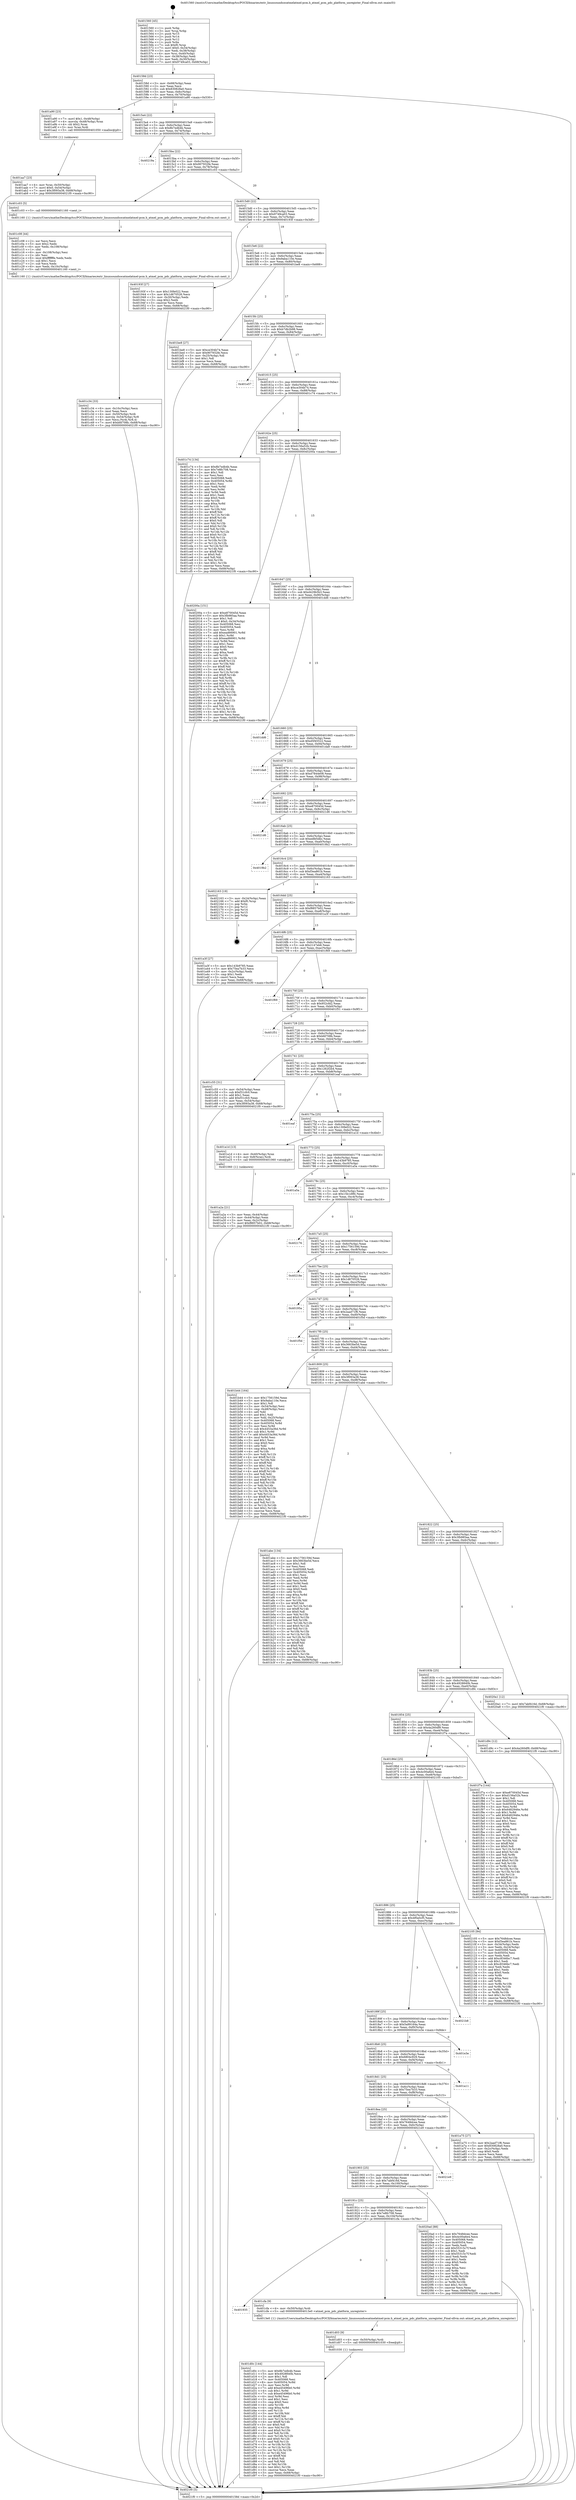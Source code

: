 digraph "0x401560" {
  label = "0x401560 (/mnt/c/Users/mathe/Desktop/tcc/POCII/binaries/extr_linuxsoundsocatmelatmel-pcm.h_atmel_pcm_pdc_platform_unregister_Final-ollvm.out::main(0))"
  labelloc = "t"
  node[shape=record]

  Entry [label="",width=0.3,height=0.3,shape=circle,fillcolor=black,style=filled]
  "0x40158d" [label="{
     0x40158d [23]\l
     | [instrs]\l
     &nbsp;&nbsp;0x40158d \<+3\>: mov -0x68(%rbp),%eax\l
     &nbsp;&nbsp;0x401590 \<+2\>: mov %eax,%ecx\l
     &nbsp;&nbsp;0x401592 \<+6\>: sub $0x830828a0,%ecx\l
     &nbsp;&nbsp;0x401598 \<+3\>: mov %eax,-0x6c(%rbp)\l
     &nbsp;&nbsp;0x40159b \<+3\>: mov %ecx,-0x70(%rbp)\l
     &nbsp;&nbsp;0x40159e \<+6\>: je 0000000000401a90 \<main+0x530\>\l
  }"]
  "0x401a90" [label="{
     0x401a90 [23]\l
     | [instrs]\l
     &nbsp;&nbsp;0x401a90 \<+7\>: movl $0x1,-0x48(%rbp)\l
     &nbsp;&nbsp;0x401a97 \<+4\>: movslq -0x48(%rbp),%rax\l
     &nbsp;&nbsp;0x401a9b \<+4\>: shl $0x2,%rax\l
     &nbsp;&nbsp;0x401a9f \<+3\>: mov %rax,%rdi\l
     &nbsp;&nbsp;0x401aa2 \<+5\>: call 0000000000401050 \<malloc@plt\>\l
     | [calls]\l
     &nbsp;&nbsp;0x401050 \{1\} (unknown)\l
  }"]
  "0x4015a4" [label="{
     0x4015a4 [22]\l
     | [instrs]\l
     &nbsp;&nbsp;0x4015a4 \<+5\>: jmp 00000000004015a9 \<main+0x49\>\l
     &nbsp;&nbsp;0x4015a9 \<+3\>: mov -0x6c(%rbp),%eax\l
     &nbsp;&nbsp;0x4015ac \<+5\>: sub $0x8b7edb4b,%eax\l
     &nbsp;&nbsp;0x4015b1 \<+3\>: mov %eax,-0x74(%rbp)\l
     &nbsp;&nbsp;0x4015b4 \<+6\>: je 000000000040219a \<main+0xc3a\>\l
  }"]
  Exit [label="",width=0.3,height=0.3,shape=circle,fillcolor=black,style=filled,peripheries=2]
  "0x40219a" [label="{
     0x40219a\l
  }", style=dashed]
  "0x4015ba" [label="{
     0x4015ba [22]\l
     | [instrs]\l
     &nbsp;&nbsp;0x4015ba \<+5\>: jmp 00000000004015bf \<main+0x5f\>\l
     &nbsp;&nbsp;0x4015bf \<+3\>: mov -0x6c(%rbp),%eax\l
     &nbsp;&nbsp;0x4015c2 \<+5\>: sub $0x907932fe,%eax\l
     &nbsp;&nbsp;0x4015c7 \<+3\>: mov %eax,-0x78(%rbp)\l
     &nbsp;&nbsp;0x4015ca \<+6\>: je 0000000000401c03 \<main+0x6a3\>\l
  }"]
  "0x401d0c" [label="{
     0x401d0c [144]\l
     | [instrs]\l
     &nbsp;&nbsp;0x401d0c \<+5\>: mov $0x8b7edb4b,%eax\l
     &nbsp;&nbsp;0x401d11 \<+5\>: mov $0x4928840b,%ecx\l
     &nbsp;&nbsp;0x401d16 \<+2\>: mov $0x1,%dl\l
     &nbsp;&nbsp;0x401d18 \<+7\>: mov 0x405068,%esi\l
     &nbsp;&nbsp;0x401d1f \<+8\>: mov 0x405054,%r8d\l
     &nbsp;&nbsp;0x401d27 \<+3\>: mov %esi,%r9d\l
     &nbsp;&nbsp;0x401d2a \<+7\>: add $0xe45496b0,%r9d\l
     &nbsp;&nbsp;0x401d31 \<+4\>: sub $0x1,%r9d\l
     &nbsp;&nbsp;0x401d35 \<+7\>: sub $0xe45496b0,%r9d\l
     &nbsp;&nbsp;0x401d3c \<+4\>: imul %r9d,%esi\l
     &nbsp;&nbsp;0x401d40 \<+3\>: and $0x1,%esi\l
     &nbsp;&nbsp;0x401d43 \<+3\>: cmp $0x0,%esi\l
     &nbsp;&nbsp;0x401d46 \<+4\>: sete %r10b\l
     &nbsp;&nbsp;0x401d4a \<+4\>: cmp $0xa,%r8d\l
     &nbsp;&nbsp;0x401d4e \<+4\>: setl %r11b\l
     &nbsp;&nbsp;0x401d52 \<+3\>: mov %r10b,%bl\l
     &nbsp;&nbsp;0x401d55 \<+3\>: xor $0xff,%bl\l
     &nbsp;&nbsp;0x401d58 \<+3\>: mov %r11b,%r14b\l
     &nbsp;&nbsp;0x401d5b \<+4\>: xor $0xff,%r14b\l
     &nbsp;&nbsp;0x401d5f \<+3\>: xor $0x0,%dl\l
     &nbsp;&nbsp;0x401d62 \<+3\>: mov %bl,%r15b\l
     &nbsp;&nbsp;0x401d65 \<+4\>: and $0x0,%r15b\l
     &nbsp;&nbsp;0x401d69 \<+3\>: and %dl,%r10b\l
     &nbsp;&nbsp;0x401d6c \<+3\>: mov %r14b,%r12b\l
     &nbsp;&nbsp;0x401d6f \<+4\>: and $0x0,%r12b\l
     &nbsp;&nbsp;0x401d73 \<+3\>: and %dl,%r11b\l
     &nbsp;&nbsp;0x401d76 \<+3\>: or %r10b,%r15b\l
     &nbsp;&nbsp;0x401d79 \<+3\>: or %r11b,%r12b\l
     &nbsp;&nbsp;0x401d7c \<+3\>: xor %r12b,%r15b\l
     &nbsp;&nbsp;0x401d7f \<+3\>: or %r14b,%bl\l
     &nbsp;&nbsp;0x401d82 \<+3\>: xor $0xff,%bl\l
     &nbsp;&nbsp;0x401d85 \<+3\>: or $0x0,%dl\l
     &nbsp;&nbsp;0x401d88 \<+2\>: and %dl,%bl\l
     &nbsp;&nbsp;0x401d8a \<+3\>: or %bl,%r15b\l
     &nbsp;&nbsp;0x401d8d \<+4\>: test $0x1,%r15b\l
     &nbsp;&nbsp;0x401d91 \<+3\>: cmovne %ecx,%eax\l
     &nbsp;&nbsp;0x401d94 \<+3\>: mov %eax,-0x68(%rbp)\l
     &nbsp;&nbsp;0x401d97 \<+5\>: jmp 00000000004021f0 \<main+0xc90\>\l
  }"]
  "0x401c03" [label="{
     0x401c03 [5]\l
     | [instrs]\l
     &nbsp;&nbsp;0x401c03 \<+5\>: call 0000000000401160 \<next_i\>\l
     | [calls]\l
     &nbsp;&nbsp;0x401160 \{1\} (/mnt/c/Users/mathe/Desktop/tcc/POCII/binaries/extr_linuxsoundsocatmelatmel-pcm.h_atmel_pcm_pdc_platform_unregister_Final-ollvm.out::next_i)\l
  }"]
  "0x4015d0" [label="{
     0x4015d0 [22]\l
     | [instrs]\l
     &nbsp;&nbsp;0x4015d0 \<+5\>: jmp 00000000004015d5 \<main+0x75\>\l
     &nbsp;&nbsp;0x4015d5 \<+3\>: mov -0x6c(%rbp),%eax\l
     &nbsp;&nbsp;0x4015d8 \<+5\>: sub $0x9749ca03,%eax\l
     &nbsp;&nbsp;0x4015dd \<+3\>: mov %eax,-0x7c(%rbp)\l
     &nbsp;&nbsp;0x4015e0 \<+6\>: je 000000000040193f \<main+0x3df\>\l
  }"]
  "0x401d03" [label="{
     0x401d03 [9]\l
     | [instrs]\l
     &nbsp;&nbsp;0x401d03 \<+4\>: mov -0x50(%rbp),%rdi\l
     &nbsp;&nbsp;0x401d07 \<+5\>: call 0000000000401030 \<free@plt\>\l
     | [calls]\l
     &nbsp;&nbsp;0x401030 \{1\} (unknown)\l
  }"]
  "0x40193f" [label="{
     0x40193f [27]\l
     | [instrs]\l
     &nbsp;&nbsp;0x40193f \<+5\>: mov $0x130fe022,%eax\l
     &nbsp;&nbsp;0x401944 \<+5\>: mov $0x1d670526,%ecx\l
     &nbsp;&nbsp;0x401949 \<+3\>: mov -0x30(%rbp),%edx\l
     &nbsp;&nbsp;0x40194c \<+3\>: cmp $0x2,%edx\l
     &nbsp;&nbsp;0x40194f \<+3\>: cmovne %ecx,%eax\l
     &nbsp;&nbsp;0x401952 \<+3\>: mov %eax,-0x68(%rbp)\l
     &nbsp;&nbsp;0x401955 \<+5\>: jmp 00000000004021f0 \<main+0xc90\>\l
  }"]
  "0x4015e6" [label="{
     0x4015e6 [22]\l
     | [instrs]\l
     &nbsp;&nbsp;0x4015e6 \<+5\>: jmp 00000000004015eb \<main+0x8b\>\l
     &nbsp;&nbsp;0x4015eb \<+3\>: mov -0x6c(%rbp),%eax\l
     &nbsp;&nbsp;0x4015ee \<+5\>: sub $0x9aba110e,%eax\l
     &nbsp;&nbsp;0x4015f3 \<+3\>: mov %eax,-0x80(%rbp)\l
     &nbsp;&nbsp;0x4015f6 \<+6\>: je 0000000000401be8 \<main+0x688\>\l
  }"]
  "0x4021f0" [label="{
     0x4021f0 [5]\l
     | [instrs]\l
     &nbsp;&nbsp;0x4021f0 \<+5\>: jmp 000000000040158d \<main+0x2d\>\l
  }"]
  "0x401560" [label="{
     0x401560 [45]\l
     | [instrs]\l
     &nbsp;&nbsp;0x401560 \<+1\>: push %rbp\l
     &nbsp;&nbsp;0x401561 \<+3\>: mov %rsp,%rbp\l
     &nbsp;&nbsp;0x401564 \<+2\>: push %r15\l
     &nbsp;&nbsp;0x401566 \<+2\>: push %r14\l
     &nbsp;&nbsp;0x401568 \<+2\>: push %r12\l
     &nbsp;&nbsp;0x40156a \<+1\>: push %rbx\l
     &nbsp;&nbsp;0x40156b \<+7\>: sub $0xf0,%rsp\l
     &nbsp;&nbsp;0x401572 \<+7\>: movl $0x0,-0x34(%rbp)\l
     &nbsp;&nbsp;0x401579 \<+3\>: mov %edi,-0x38(%rbp)\l
     &nbsp;&nbsp;0x40157c \<+4\>: mov %rsi,-0x40(%rbp)\l
     &nbsp;&nbsp;0x401580 \<+3\>: mov -0x38(%rbp),%edi\l
     &nbsp;&nbsp;0x401583 \<+3\>: mov %edi,-0x30(%rbp)\l
     &nbsp;&nbsp;0x401586 \<+7\>: movl $0x9749ca03,-0x68(%rbp)\l
  }"]
  "0x401935" [label="{
     0x401935\l
  }", style=dashed]
  "0x401be8" [label="{
     0x401be8 [27]\l
     | [instrs]\l
     &nbsp;&nbsp;0x401be8 \<+5\>: mov $0xce304b74,%eax\l
     &nbsp;&nbsp;0x401bed \<+5\>: mov $0x907932fe,%ecx\l
     &nbsp;&nbsp;0x401bf2 \<+3\>: mov -0x25(%rbp),%dl\l
     &nbsp;&nbsp;0x401bf5 \<+3\>: test $0x1,%dl\l
     &nbsp;&nbsp;0x401bf8 \<+3\>: cmovne %ecx,%eax\l
     &nbsp;&nbsp;0x401bfb \<+3\>: mov %eax,-0x68(%rbp)\l
     &nbsp;&nbsp;0x401bfe \<+5\>: jmp 00000000004021f0 \<main+0xc90\>\l
  }"]
  "0x4015fc" [label="{
     0x4015fc [25]\l
     | [instrs]\l
     &nbsp;&nbsp;0x4015fc \<+5\>: jmp 0000000000401601 \<main+0xa1\>\l
     &nbsp;&nbsp;0x401601 \<+3\>: mov -0x6c(%rbp),%eax\l
     &nbsp;&nbsp;0x401604 \<+5\>: sub $0xb7db2b98,%eax\l
     &nbsp;&nbsp;0x401609 \<+6\>: mov %eax,-0x84(%rbp)\l
     &nbsp;&nbsp;0x40160f \<+6\>: je 0000000000401e57 \<main+0x8f7\>\l
  }"]
  "0x401cfa" [label="{
     0x401cfa [9]\l
     | [instrs]\l
     &nbsp;&nbsp;0x401cfa \<+4\>: mov -0x50(%rbp),%rdi\l
     &nbsp;&nbsp;0x401cfe \<+5\>: call 00000000004013e0 \<atmel_pcm_pdc_platform_unregister\>\l
     | [calls]\l
     &nbsp;&nbsp;0x4013e0 \{1\} (/mnt/c/Users/mathe/Desktop/tcc/POCII/binaries/extr_linuxsoundsocatmelatmel-pcm.h_atmel_pcm_pdc_platform_unregister_Final-ollvm.out::atmel_pcm_pdc_platform_unregister)\l
  }"]
  "0x401e57" [label="{
     0x401e57\l
  }", style=dashed]
  "0x401615" [label="{
     0x401615 [25]\l
     | [instrs]\l
     &nbsp;&nbsp;0x401615 \<+5\>: jmp 000000000040161a \<main+0xba\>\l
     &nbsp;&nbsp;0x40161a \<+3\>: mov -0x6c(%rbp),%eax\l
     &nbsp;&nbsp;0x40161d \<+5\>: sub $0xce304b74,%eax\l
     &nbsp;&nbsp;0x401622 \<+6\>: mov %eax,-0x88(%rbp)\l
     &nbsp;&nbsp;0x401628 \<+6\>: je 0000000000401c74 \<main+0x714\>\l
  }"]
  "0x40191c" [label="{
     0x40191c [25]\l
     | [instrs]\l
     &nbsp;&nbsp;0x40191c \<+5\>: jmp 0000000000401921 \<main+0x3c1\>\l
     &nbsp;&nbsp;0x401921 \<+3\>: mov -0x6c(%rbp),%eax\l
     &nbsp;&nbsp;0x401924 \<+5\>: sub $0x7e8fc708,%eax\l
     &nbsp;&nbsp;0x401929 \<+6\>: mov %eax,-0x104(%rbp)\l
     &nbsp;&nbsp;0x40192f \<+6\>: je 0000000000401cfa \<main+0x79a\>\l
  }"]
  "0x401c74" [label="{
     0x401c74 [134]\l
     | [instrs]\l
     &nbsp;&nbsp;0x401c74 \<+5\>: mov $0x8b7edb4b,%eax\l
     &nbsp;&nbsp;0x401c79 \<+5\>: mov $0x7e8fc708,%ecx\l
     &nbsp;&nbsp;0x401c7e \<+2\>: mov $0x1,%dl\l
     &nbsp;&nbsp;0x401c80 \<+2\>: xor %esi,%esi\l
     &nbsp;&nbsp;0x401c82 \<+7\>: mov 0x405068,%edi\l
     &nbsp;&nbsp;0x401c89 \<+8\>: mov 0x405054,%r8d\l
     &nbsp;&nbsp;0x401c91 \<+3\>: sub $0x1,%esi\l
     &nbsp;&nbsp;0x401c94 \<+3\>: mov %edi,%r9d\l
     &nbsp;&nbsp;0x401c97 \<+3\>: add %esi,%r9d\l
     &nbsp;&nbsp;0x401c9a \<+4\>: imul %r9d,%edi\l
     &nbsp;&nbsp;0x401c9e \<+3\>: and $0x1,%edi\l
     &nbsp;&nbsp;0x401ca1 \<+3\>: cmp $0x0,%edi\l
     &nbsp;&nbsp;0x401ca4 \<+4\>: sete %r10b\l
     &nbsp;&nbsp;0x401ca8 \<+4\>: cmp $0xa,%r8d\l
     &nbsp;&nbsp;0x401cac \<+4\>: setl %r11b\l
     &nbsp;&nbsp;0x401cb0 \<+3\>: mov %r10b,%bl\l
     &nbsp;&nbsp;0x401cb3 \<+3\>: xor $0xff,%bl\l
     &nbsp;&nbsp;0x401cb6 \<+3\>: mov %r11b,%r14b\l
     &nbsp;&nbsp;0x401cb9 \<+4\>: xor $0xff,%r14b\l
     &nbsp;&nbsp;0x401cbd \<+3\>: xor $0x0,%dl\l
     &nbsp;&nbsp;0x401cc0 \<+3\>: mov %bl,%r15b\l
     &nbsp;&nbsp;0x401cc3 \<+4\>: and $0x0,%r15b\l
     &nbsp;&nbsp;0x401cc7 \<+3\>: and %dl,%r10b\l
     &nbsp;&nbsp;0x401cca \<+3\>: mov %r14b,%r12b\l
     &nbsp;&nbsp;0x401ccd \<+4\>: and $0x0,%r12b\l
     &nbsp;&nbsp;0x401cd1 \<+3\>: and %dl,%r11b\l
     &nbsp;&nbsp;0x401cd4 \<+3\>: or %r10b,%r15b\l
     &nbsp;&nbsp;0x401cd7 \<+3\>: or %r11b,%r12b\l
     &nbsp;&nbsp;0x401cda \<+3\>: xor %r12b,%r15b\l
     &nbsp;&nbsp;0x401cdd \<+3\>: or %r14b,%bl\l
     &nbsp;&nbsp;0x401ce0 \<+3\>: xor $0xff,%bl\l
     &nbsp;&nbsp;0x401ce3 \<+3\>: or $0x0,%dl\l
     &nbsp;&nbsp;0x401ce6 \<+2\>: and %dl,%bl\l
     &nbsp;&nbsp;0x401ce8 \<+3\>: or %bl,%r15b\l
     &nbsp;&nbsp;0x401ceb \<+4\>: test $0x1,%r15b\l
     &nbsp;&nbsp;0x401cef \<+3\>: cmovne %ecx,%eax\l
     &nbsp;&nbsp;0x401cf2 \<+3\>: mov %eax,-0x68(%rbp)\l
     &nbsp;&nbsp;0x401cf5 \<+5\>: jmp 00000000004021f0 \<main+0xc90\>\l
  }"]
  "0x40162e" [label="{
     0x40162e [25]\l
     | [instrs]\l
     &nbsp;&nbsp;0x40162e \<+5\>: jmp 0000000000401633 \<main+0xd3\>\l
     &nbsp;&nbsp;0x401633 \<+3\>: mov -0x6c(%rbp),%eax\l
     &nbsp;&nbsp;0x401636 \<+5\>: sub $0xd156a52b,%eax\l
     &nbsp;&nbsp;0x40163b \<+6\>: mov %eax,-0x8c(%rbp)\l
     &nbsp;&nbsp;0x401641 \<+6\>: je 000000000040200a \<main+0xaaa\>\l
  }"]
  "0x4020ad" [label="{
     0x4020ad [88]\l
     | [instrs]\l
     &nbsp;&nbsp;0x4020ad \<+5\>: mov $0x7648dcee,%eax\l
     &nbsp;&nbsp;0x4020b2 \<+5\>: mov $0x4c00a6e4,%ecx\l
     &nbsp;&nbsp;0x4020b7 \<+7\>: mov 0x405068,%edx\l
     &nbsp;&nbsp;0x4020be \<+7\>: mov 0x405054,%esi\l
     &nbsp;&nbsp;0x4020c5 \<+2\>: mov %edx,%edi\l
     &nbsp;&nbsp;0x4020c7 \<+6\>: add $0x55315c7f,%edi\l
     &nbsp;&nbsp;0x4020cd \<+3\>: sub $0x1,%edi\l
     &nbsp;&nbsp;0x4020d0 \<+6\>: sub $0x55315c7f,%edi\l
     &nbsp;&nbsp;0x4020d6 \<+3\>: imul %edi,%edx\l
     &nbsp;&nbsp;0x4020d9 \<+3\>: and $0x1,%edx\l
     &nbsp;&nbsp;0x4020dc \<+3\>: cmp $0x0,%edx\l
     &nbsp;&nbsp;0x4020df \<+4\>: sete %r8b\l
     &nbsp;&nbsp;0x4020e3 \<+3\>: cmp $0xa,%esi\l
     &nbsp;&nbsp;0x4020e6 \<+4\>: setl %r9b\l
     &nbsp;&nbsp;0x4020ea \<+3\>: mov %r8b,%r10b\l
     &nbsp;&nbsp;0x4020ed \<+3\>: and %r9b,%r10b\l
     &nbsp;&nbsp;0x4020f0 \<+3\>: xor %r9b,%r8b\l
     &nbsp;&nbsp;0x4020f3 \<+3\>: or %r8b,%r10b\l
     &nbsp;&nbsp;0x4020f6 \<+4\>: test $0x1,%r10b\l
     &nbsp;&nbsp;0x4020fa \<+3\>: cmovne %ecx,%eax\l
     &nbsp;&nbsp;0x4020fd \<+3\>: mov %eax,-0x68(%rbp)\l
     &nbsp;&nbsp;0x402100 \<+5\>: jmp 00000000004021f0 \<main+0xc90\>\l
  }"]
  "0x40200a" [label="{
     0x40200a [151]\l
     | [instrs]\l
     &nbsp;&nbsp;0x40200a \<+5\>: mov $0xe870045d,%eax\l
     &nbsp;&nbsp;0x40200f \<+5\>: mov $0x3fb985aa,%ecx\l
     &nbsp;&nbsp;0x402014 \<+2\>: mov $0x1,%dl\l
     &nbsp;&nbsp;0x402016 \<+7\>: movl $0x0,-0x34(%rbp)\l
     &nbsp;&nbsp;0x40201d \<+7\>: mov 0x405068,%esi\l
     &nbsp;&nbsp;0x402024 \<+7\>: mov 0x405054,%edi\l
     &nbsp;&nbsp;0x40202b \<+3\>: mov %esi,%r8d\l
     &nbsp;&nbsp;0x40202e \<+7\>: add $0xead66901,%r8d\l
     &nbsp;&nbsp;0x402035 \<+4\>: sub $0x1,%r8d\l
     &nbsp;&nbsp;0x402039 \<+7\>: sub $0xead66901,%r8d\l
     &nbsp;&nbsp;0x402040 \<+4\>: imul %r8d,%esi\l
     &nbsp;&nbsp;0x402044 \<+3\>: and $0x1,%esi\l
     &nbsp;&nbsp;0x402047 \<+3\>: cmp $0x0,%esi\l
     &nbsp;&nbsp;0x40204a \<+4\>: sete %r9b\l
     &nbsp;&nbsp;0x40204e \<+3\>: cmp $0xa,%edi\l
     &nbsp;&nbsp;0x402051 \<+4\>: setl %r10b\l
     &nbsp;&nbsp;0x402055 \<+3\>: mov %r9b,%r11b\l
     &nbsp;&nbsp;0x402058 \<+4\>: xor $0xff,%r11b\l
     &nbsp;&nbsp;0x40205c \<+3\>: mov %r10b,%bl\l
     &nbsp;&nbsp;0x40205f \<+3\>: xor $0xff,%bl\l
     &nbsp;&nbsp;0x402062 \<+3\>: xor $0x1,%dl\l
     &nbsp;&nbsp;0x402065 \<+3\>: mov %r11b,%r14b\l
     &nbsp;&nbsp;0x402068 \<+4\>: and $0xff,%r14b\l
     &nbsp;&nbsp;0x40206c \<+3\>: and %dl,%r9b\l
     &nbsp;&nbsp;0x40206f \<+3\>: mov %bl,%r15b\l
     &nbsp;&nbsp;0x402072 \<+4\>: and $0xff,%r15b\l
     &nbsp;&nbsp;0x402076 \<+3\>: and %dl,%r10b\l
     &nbsp;&nbsp;0x402079 \<+3\>: or %r9b,%r14b\l
     &nbsp;&nbsp;0x40207c \<+3\>: or %r10b,%r15b\l
     &nbsp;&nbsp;0x40207f \<+3\>: xor %r15b,%r14b\l
     &nbsp;&nbsp;0x402082 \<+3\>: or %bl,%r11b\l
     &nbsp;&nbsp;0x402085 \<+4\>: xor $0xff,%r11b\l
     &nbsp;&nbsp;0x402089 \<+3\>: or $0x1,%dl\l
     &nbsp;&nbsp;0x40208c \<+3\>: and %dl,%r11b\l
     &nbsp;&nbsp;0x40208f \<+3\>: or %r11b,%r14b\l
     &nbsp;&nbsp;0x402092 \<+4\>: test $0x1,%r14b\l
     &nbsp;&nbsp;0x402096 \<+3\>: cmovne %ecx,%eax\l
     &nbsp;&nbsp;0x402099 \<+3\>: mov %eax,-0x68(%rbp)\l
     &nbsp;&nbsp;0x40209c \<+5\>: jmp 00000000004021f0 \<main+0xc90\>\l
  }"]
  "0x401647" [label="{
     0x401647 [25]\l
     | [instrs]\l
     &nbsp;&nbsp;0x401647 \<+5\>: jmp 000000000040164c \<main+0xec\>\l
     &nbsp;&nbsp;0x40164c \<+3\>: mov -0x6c(%rbp),%eax\l
     &nbsp;&nbsp;0x40164f \<+5\>: sub $0xd429b5b3,%eax\l
     &nbsp;&nbsp;0x401654 \<+6\>: mov %eax,-0x90(%rbp)\l
     &nbsp;&nbsp;0x40165a \<+6\>: je 0000000000401dd6 \<main+0x876\>\l
  }"]
  "0x401903" [label="{
     0x401903 [25]\l
     | [instrs]\l
     &nbsp;&nbsp;0x401903 \<+5\>: jmp 0000000000401908 \<main+0x3a8\>\l
     &nbsp;&nbsp;0x401908 \<+3\>: mov -0x6c(%rbp),%eax\l
     &nbsp;&nbsp;0x40190b \<+5\>: sub $0x7abf416d,%eax\l
     &nbsp;&nbsp;0x401910 \<+6\>: mov %eax,-0x100(%rbp)\l
     &nbsp;&nbsp;0x401916 \<+6\>: je 00000000004020ad \<main+0xb4d\>\l
  }"]
  "0x401dd6" [label="{
     0x401dd6\l
  }", style=dashed]
  "0x401660" [label="{
     0x401660 [25]\l
     | [instrs]\l
     &nbsp;&nbsp;0x401660 \<+5\>: jmp 0000000000401665 \<main+0x105\>\l
     &nbsp;&nbsp;0x401665 \<+3\>: mov -0x6c(%rbp),%eax\l
     &nbsp;&nbsp;0x401668 \<+5\>: sub $0xd5f45522,%eax\l
     &nbsp;&nbsp;0x40166d \<+6\>: mov %eax,-0x94(%rbp)\l
     &nbsp;&nbsp;0x401673 \<+6\>: je 0000000000401da8 \<main+0x848\>\l
  }"]
  "0x4021e9" [label="{
     0x4021e9\l
  }", style=dashed]
  "0x401da8" [label="{
     0x401da8\l
  }", style=dashed]
  "0x401679" [label="{
     0x401679 [25]\l
     | [instrs]\l
     &nbsp;&nbsp;0x401679 \<+5\>: jmp 000000000040167e \<main+0x11e\>\l
     &nbsp;&nbsp;0x40167e \<+3\>: mov -0x6c(%rbp),%eax\l
     &nbsp;&nbsp;0x401681 \<+5\>: sub $0xd7844e08,%eax\l
     &nbsp;&nbsp;0x401686 \<+6\>: mov %eax,-0x98(%rbp)\l
     &nbsp;&nbsp;0x40168c \<+6\>: je 0000000000401df1 \<main+0x891\>\l
  }"]
  "0x401c34" [label="{
     0x401c34 [33]\l
     | [instrs]\l
     &nbsp;&nbsp;0x401c34 \<+6\>: mov -0x10c(%rbp),%ecx\l
     &nbsp;&nbsp;0x401c3a \<+3\>: imul %eax,%ecx\l
     &nbsp;&nbsp;0x401c3d \<+4\>: mov -0x50(%rbp),%rdi\l
     &nbsp;&nbsp;0x401c41 \<+4\>: movslq -0x54(%rbp),%r8\l
     &nbsp;&nbsp;0x401c45 \<+4\>: mov %ecx,(%rdi,%r8,4)\l
     &nbsp;&nbsp;0x401c49 \<+7\>: movl $0xbfd708b,-0x68(%rbp)\l
     &nbsp;&nbsp;0x401c50 \<+5\>: jmp 00000000004021f0 \<main+0xc90\>\l
  }"]
  "0x401df1" [label="{
     0x401df1\l
  }", style=dashed]
  "0x401692" [label="{
     0x401692 [25]\l
     | [instrs]\l
     &nbsp;&nbsp;0x401692 \<+5\>: jmp 0000000000401697 \<main+0x137\>\l
     &nbsp;&nbsp;0x401697 \<+3\>: mov -0x6c(%rbp),%eax\l
     &nbsp;&nbsp;0x40169a \<+5\>: sub $0xe870045d,%eax\l
     &nbsp;&nbsp;0x40169f \<+6\>: mov %eax,-0x9c(%rbp)\l
     &nbsp;&nbsp;0x4016a5 \<+6\>: je 00000000004021d6 \<main+0xc76\>\l
  }"]
  "0x401c08" [label="{
     0x401c08 [44]\l
     | [instrs]\l
     &nbsp;&nbsp;0x401c08 \<+2\>: xor %ecx,%ecx\l
     &nbsp;&nbsp;0x401c0a \<+5\>: mov $0x2,%edx\l
     &nbsp;&nbsp;0x401c0f \<+6\>: mov %edx,-0x108(%rbp)\l
     &nbsp;&nbsp;0x401c15 \<+1\>: cltd\l
     &nbsp;&nbsp;0x401c16 \<+6\>: mov -0x108(%rbp),%esi\l
     &nbsp;&nbsp;0x401c1c \<+2\>: idiv %esi\l
     &nbsp;&nbsp;0x401c1e \<+6\>: imul $0xfffffffe,%edx,%edx\l
     &nbsp;&nbsp;0x401c24 \<+3\>: sub $0x1,%ecx\l
     &nbsp;&nbsp;0x401c27 \<+2\>: sub %ecx,%edx\l
     &nbsp;&nbsp;0x401c29 \<+6\>: mov %edx,-0x10c(%rbp)\l
     &nbsp;&nbsp;0x401c2f \<+5\>: call 0000000000401160 \<next_i\>\l
     | [calls]\l
     &nbsp;&nbsp;0x401160 \{1\} (/mnt/c/Users/mathe/Desktop/tcc/POCII/binaries/extr_linuxsoundsocatmelatmel-pcm.h_atmel_pcm_pdc_platform_unregister_Final-ollvm.out::next_i)\l
  }"]
  "0x4021d6" [label="{
     0x4021d6\l
  }", style=dashed]
  "0x4016ab" [label="{
     0x4016ab [25]\l
     | [instrs]\l
     &nbsp;&nbsp;0x4016ab \<+5\>: jmp 00000000004016b0 \<main+0x150\>\l
     &nbsp;&nbsp;0x4016b0 \<+3\>: mov -0x6c(%rbp),%eax\l
     &nbsp;&nbsp;0x4016b3 \<+5\>: sub $0xedfe5dbc,%eax\l
     &nbsp;&nbsp;0x4016b8 \<+6\>: mov %eax,-0xa0(%rbp)\l
     &nbsp;&nbsp;0x4016be \<+6\>: je 00000000004019b2 \<main+0x452\>\l
  }"]
  "0x401aa7" [label="{
     0x401aa7 [23]\l
     | [instrs]\l
     &nbsp;&nbsp;0x401aa7 \<+4\>: mov %rax,-0x50(%rbp)\l
     &nbsp;&nbsp;0x401aab \<+7\>: movl $0x0,-0x54(%rbp)\l
     &nbsp;&nbsp;0x401ab2 \<+7\>: movl $0x3f093a38,-0x68(%rbp)\l
     &nbsp;&nbsp;0x401ab9 \<+5\>: jmp 00000000004021f0 \<main+0xc90\>\l
  }"]
  "0x4019b2" [label="{
     0x4019b2\l
  }", style=dashed]
  "0x4016c4" [label="{
     0x4016c4 [25]\l
     | [instrs]\l
     &nbsp;&nbsp;0x4016c4 \<+5\>: jmp 00000000004016c9 \<main+0x169\>\l
     &nbsp;&nbsp;0x4016c9 \<+3\>: mov -0x6c(%rbp),%eax\l
     &nbsp;&nbsp;0x4016cc \<+5\>: sub $0xf3ea861b,%eax\l
     &nbsp;&nbsp;0x4016d1 \<+6\>: mov %eax,-0xa4(%rbp)\l
     &nbsp;&nbsp;0x4016d7 \<+6\>: je 0000000000402163 \<main+0xc03\>\l
  }"]
  "0x4018ea" [label="{
     0x4018ea [25]\l
     | [instrs]\l
     &nbsp;&nbsp;0x4018ea \<+5\>: jmp 00000000004018ef \<main+0x38f\>\l
     &nbsp;&nbsp;0x4018ef \<+3\>: mov -0x6c(%rbp),%eax\l
     &nbsp;&nbsp;0x4018f2 \<+5\>: sub $0x7648dcee,%eax\l
     &nbsp;&nbsp;0x4018f7 \<+6\>: mov %eax,-0xfc(%rbp)\l
     &nbsp;&nbsp;0x4018fd \<+6\>: je 00000000004021e9 \<main+0xc89\>\l
  }"]
  "0x402163" [label="{
     0x402163 [19]\l
     | [instrs]\l
     &nbsp;&nbsp;0x402163 \<+3\>: mov -0x24(%rbp),%eax\l
     &nbsp;&nbsp;0x402166 \<+7\>: add $0xf0,%rsp\l
     &nbsp;&nbsp;0x40216d \<+1\>: pop %rbx\l
     &nbsp;&nbsp;0x40216e \<+2\>: pop %r12\l
     &nbsp;&nbsp;0x402170 \<+2\>: pop %r14\l
     &nbsp;&nbsp;0x402172 \<+2\>: pop %r15\l
     &nbsp;&nbsp;0x402174 \<+1\>: pop %rbp\l
     &nbsp;&nbsp;0x402175 \<+1\>: ret\l
  }"]
  "0x4016dd" [label="{
     0x4016dd [25]\l
     | [instrs]\l
     &nbsp;&nbsp;0x4016dd \<+5\>: jmp 00000000004016e2 \<main+0x182\>\l
     &nbsp;&nbsp;0x4016e2 \<+3\>: mov -0x6c(%rbp),%eax\l
     &nbsp;&nbsp;0x4016e5 \<+5\>: sub $0xf8857b02,%eax\l
     &nbsp;&nbsp;0x4016ea \<+6\>: mov %eax,-0xa8(%rbp)\l
     &nbsp;&nbsp;0x4016f0 \<+6\>: je 0000000000401a3f \<main+0x4df\>\l
  }"]
  "0x401a75" [label="{
     0x401a75 [27]\l
     | [instrs]\l
     &nbsp;&nbsp;0x401a75 \<+5\>: mov $0x2aad71f6,%eax\l
     &nbsp;&nbsp;0x401a7a \<+5\>: mov $0x830828a0,%ecx\l
     &nbsp;&nbsp;0x401a7f \<+3\>: mov -0x2c(%rbp),%edx\l
     &nbsp;&nbsp;0x401a82 \<+3\>: cmp $0x0,%edx\l
     &nbsp;&nbsp;0x401a85 \<+3\>: cmove %ecx,%eax\l
     &nbsp;&nbsp;0x401a88 \<+3\>: mov %eax,-0x68(%rbp)\l
     &nbsp;&nbsp;0x401a8b \<+5\>: jmp 00000000004021f0 \<main+0xc90\>\l
  }"]
  "0x401a3f" [label="{
     0x401a3f [27]\l
     | [instrs]\l
     &nbsp;&nbsp;0x401a3f \<+5\>: mov $0x143b9785,%eax\l
     &nbsp;&nbsp;0x401a44 \<+5\>: mov $0x75ea7b33,%ecx\l
     &nbsp;&nbsp;0x401a49 \<+3\>: mov -0x2c(%rbp),%edx\l
     &nbsp;&nbsp;0x401a4c \<+3\>: cmp $0x1,%edx\l
     &nbsp;&nbsp;0x401a4f \<+3\>: cmovl %ecx,%eax\l
     &nbsp;&nbsp;0x401a52 \<+3\>: mov %eax,-0x68(%rbp)\l
     &nbsp;&nbsp;0x401a55 \<+5\>: jmp 00000000004021f0 \<main+0xc90\>\l
  }"]
  "0x4016f6" [label="{
     0x4016f6 [25]\l
     | [instrs]\l
     &nbsp;&nbsp;0x4016f6 \<+5\>: jmp 00000000004016fb \<main+0x19b\>\l
     &nbsp;&nbsp;0x4016fb \<+3\>: mov -0x6c(%rbp),%eax\l
     &nbsp;&nbsp;0x4016fe \<+5\>: sub $0x2147eb6,%eax\l
     &nbsp;&nbsp;0x401703 \<+6\>: mov %eax,-0xac(%rbp)\l
     &nbsp;&nbsp;0x401709 \<+6\>: je 0000000000401f69 \<main+0xa09\>\l
  }"]
  "0x4018d1" [label="{
     0x4018d1 [25]\l
     | [instrs]\l
     &nbsp;&nbsp;0x4018d1 \<+5\>: jmp 00000000004018d6 \<main+0x376\>\l
     &nbsp;&nbsp;0x4018d6 \<+3\>: mov -0x6c(%rbp),%eax\l
     &nbsp;&nbsp;0x4018d9 \<+5\>: sub $0x75ea7b33,%eax\l
     &nbsp;&nbsp;0x4018de \<+6\>: mov %eax,-0xf8(%rbp)\l
     &nbsp;&nbsp;0x4018e4 \<+6\>: je 0000000000401a75 \<main+0x515\>\l
  }"]
  "0x401f69" [label="{
     0x401f69\l
  }", style=dashed]
  "0x40170f" [label="{
     0x40170f [25]\l
     | [instrs]\l
     &nbsp;&nbsp;0x40170f \<+5\>: jmp 0000000000401714 \<main+0x1b4\>\l
     &nbsp;&nbsp;0x401714 \<+3\>: mov -0x6c(%rbp),%eax\l
     &nbsp;&nbsp;0x401717 \<+5\>: sub $0x952cfd2,%eax\l
     &nbsp;&nbsp;0x40171c \<+6\>: mov %eax,-0xb0(%rbp)\l
     &nbsp;&nbsp;0x401722 \<+6\>: je 0000000000401f51 \<main+0x9f1\>\l
  }"]
  "0x401a11" [label="{
     0x401a11\l
  }", style=dashed]
  "0x401f51" [label="{
     0x401f51\l
  }", style=dashed]
  "0x401728" [label="{
     0x401728 [25]\l
     | [instrs]\l
     &nbsp;&nbsp;0x401728 \<+5\>: jmp 000000000040172d \<main+0x1cd\>\l
     &nbsp;&nbsp;0x40172d \<+3\>: mov -0x6c(%rbp),%eax\l
     &nbsp;&nbsp;0x401730 \<+5\>: sub $0xbfd708b,%eax\l
     &nbsp;&nbsp;0x401735 \<+6\>: mov %eax,-0xb4(%rbp)\l
     &nbsp;&nbsp;0x40173b \<+6\>: je 0000000000401c55 \<main+0x6f5\>\l
  }"]
  "0x4018b8" [label="{
     0x4018b8 [25]\l
     | [instrs]\l
     &nbsp;&nbsp;0x4018b8 \<+5\>: jmp 00000000004018bd \<main+0x35d\>\l
     &nbsp;&nbsp;0x4018bd \<+3\>: mov -0x6c(%rbp),%eax\l
     &nbsp;&nbsp;0x4018c0 \<+5\>: sub $0x6804c929,%eax\l
     &nbsp;&nbsp;0x4018c5 \<+6\>: mov %eax,-0xf4(%rbp)\l
     &nbsp;&nbsp;0x4018cb \<+6\>: je 0000000000401a11 \<main+0x4b1\>\l
  }"]
  "0x401c55" [label="{
     0x401c55 [31]\l
     | [instrs]\l
     &nbsp;&nbsp;0x401c55 \<+3\>: mov -0x54(%rbp),%eax\l
     &nbsp;&nbsp;0x401c58 \<+5\>: sub $0xf31cfc0,%eax\l
     &nbsp;&nbsp;0x401c5d \<+3\>: add $0x1,%eax\l
     &nbsp;&nbsp;0x401c60 \<+5\>: add $0xf31cfc0,%eax\l
     &nbsp;&nbsp;0x401c65 \<+3\>: mov %eax,-0x54(%rbp)\l
     &nbsp;&nbsp;0x401c68 \<+7\>: movl $0x3f093a38,-0x68(%rbp)\l
     &nbsp;&nbsp;0x401c6f \<+5\>: jmp 00000000004021f0 \<main+0xc90\>\l
  }"]
  "0x401741" [label="{
     0x401741 [25]\l
     | [instrs]\l
     &nbsp;&nbsp;0x401741 \<+5\>: jmp 0000000000401746 \<main+0x1e6\>\l
     &nbsp;&nbsp;0x401746 \<+3\>: mov -0x6c(%rbp),%eax\l
     &nbsp;&nbsp;0x401749 \<+5\>: sub $0x1262f2b4,%eax\l
     &nbsp;&nbsp;0x40174e \<+6\>: mov %eax,-0xb8(%rbp)\l
     &nbsp;&nbsp;0x401754 \<+6\>: je 0000000000401eaf \<main+0x94f\>\l
  }"]
  "0x401e3e" [label="{
     0x401e3e\l
  }", style=dashed]
  "0x401eaf" [label="{
     0x401eaf\l
  }", style=dashed]
  "0x40175a" [label="{
     0x40175a [25]\l
     | [instrs]\l
     &nbsp;&nbsp;0x40175a \<+5\>: jmp 000000000040175f \<main+0x1ff\>\l
     &nbsp;&nbsp;0x40175f \<+3\>: mov -0x6c(%rbp),%eax\l
     &nbsp;&nbsp;0x401762 \<+5\>: sub $0x130fe022,%eax\l
     &nbsp;&nbsp;0x401767 \<+6\>: mov %eax,-0xbc(%rbp)\l
     &nbsp;&nbsp;0x40176d \<+6\>: je 0000000000401a1d \<main+0x4bd\>\l
  }"]
  "0x40189f" [label="{
     0x40189f [25]\l
     | [instrs]\l
     &nbsp;&nbsp;0x40189f \<+5\>: jmp 00000000004018a4 \<main+0x344\>\l
     &nbsp;&nbsp;0x4018a4 \<+3\>: mov -0x6c(%rbp),%eax\l
     &nbsp;&nbsp;0x4018a7 \<+5\>: sub $0x5a99164a,%eax\l
     &nbsp;&nbsp;0x4018ac \<+6\>: mov %eax,-0xf0(%rbp)\l
     &nbsp;&nbsp;0x4018b2 \<+6\>: je 0000000000401e3e \<main+0x8de\>\l
  }"]
  "0x401a1d" [label="{
     0x401a1d [13]\l
     | [instrs]\l
     &nbsp;&nbsp;0x401a1d \<+4\>: mov -0x40(%rbp),%rax\l
     &nbsp;&nbsp;0x401a21 \<+4\>: mov 0x8(%rax),%rdi\l
     &nbsp;&nbsp;0x401a25 \<+5\>: call 0000000000401060 \<atoi@plt\>\l
     | [calls]\l
     &nbsp;&nbsp;0x401060 \{1\} (unknown)\l
  }"]
  "0x401773" [label="{
     0x401773 [25]\l
     | [instrs]\l
     &nbsp;&nbsp;0x401773 \<+5\>: jmp 0000000000401778 \<main+0x218\>\l
     &nbsp;&nbsp;0x401778 \<+3\>: mov -0x6c(%rbp),%eax\l
     &nbsp;&nbsp;0x40177b \<+5\>: sub $0x143b9785,%eax\l
     &nbsp;&nbsp;0x401780 \<+6\>: mov %eax,-0xc0(%rbp)\l
     &nbsp;&nbsp;0x401786 \<+6\>: je 0000000000401a5a \<main+0x4fa\>\l
  }"]
  "0x401a2a" [label="{
     0x401a2a [21]\l
     | [instrs]\l
     &nbsp;&nbsp;0x401a2a \<+3\>: mov %eax,-0x44(%rbp)\l
     &nbsp;&nbsp;0x401a2d \<+3\>: mov -0x44(%rbp),%eax\l
     &nbsp;&nbsp;0x401a30 \<+3\>: mov %eax,-0x2c(%rbp)\l
     &nbsp;&nbsp;0x401a33 \<+7\>: movl $0xf8857b02,-0x68(%rbp)\l
     &nbsp;&nbsp;0x401a3a \<+5\>: jmp 00000000004021f0 \<main+0xc90\>\l
  }"]
  "0x4021b8" [label="{
     0x4021b8\l
  }", style=dashed]
  "0x401a5a" [label="{
     0x401a5a\l
  }", style=dashed]
  "0x40178c" [label="{
     0x40178c [25]\l
     | [instrs]\l
     &nbsp;&nbsp;0x40178c \<+5\>: jmp 0000000000401791 \<main+0x231\>\l
     &nbsp;&nbsp;0x401791 \<+3\>: mov -0x6c(%rbp),%eax\l
     &nbsp;&nbsp;0x401794 \<+5\>: sub $0x15b1d9fc,%eax\l
     &nbsp;&nbsp;0x401799 \<+6\>: mov %eax,-0xc4(%rbp)\l
     &nbsp;&nbsp;0x40179f \<+6\>: je 0000000000402176 \<main+0xc16\>\l
  }"]
  "0x401886" [label="{
     0x401886 [25]\l
     | [instrs]\l
     &nbsp;&nbsp;0x401886 \<+5\>: jmp 000000000040188b \<main+0x32b\>\l
     &nbsp;&nbsp;0x40188b \<+3\>: mov -0x6c(%rbp),%eax\l
     &nbsp;&nbsp;0x40188e \<+5\>: sub $0x4f0a0cf5,%eax\l
     &nbsp;&nbsp;0x401893 \<+6\>: mov %eax,-0xec(%rbp)\l
     &nbsp;&nbsp;0x401899 \<+6\>: je 00000000004021b8 \<main+0xc58\>\l
  }"]
  "0x402176" [label="{
     0x402176\l
  }", style=dashed]
  "0x4017a5" [label="{
     0x4017a5 [25]\l
     | [instrs]\l
     &nbsp;&nbsp;0x4017a5 \<+5\>: jmp 00000000004017aa \<main+0x24a\>\l
     &nbsp;&nbsp;0x4017aa \<+3\>: mov -0x6c(%rbp),%eax\l
     &nbsp;&nbsp;0x4017ad \<+5\>: sub $0x1756159d,%eax\l
     &nbsp;&nbsp;0x4017b2 \<+6\>: mov %eax,-0xc8(%rbp)\l
     &nbsp;&nbsp;0x4017b8 \<+6\>: je 000000000040218e \<main+0xc2e\>\l
  }"]
  "0x402105" [label="{
     0x402105 [94]\l
     | [instrs]\l
     &nbsp;&nbsp;0x402105 \<+5\>: mov $0x7648dcee,%eax\l
     &nbsp;&nbsp;0x40210a \<+5\>: mov $0xf3ea861b,%ecx\l
     &nbsp;&nbsp;0x40210f \<+3\>: mov -0x34(%rbp),%edx\l
     &nbsp;&nbsp;0x402112 \<+3\>: mov %edx,-0x24(%rbp)\l
     &nbsp;&nbsp;0x402115 \<+7\>: mov 0x405068,%edx\l
     &nbsp;&nbsp;0x40211c \<+7\>: mov 0x405054,%esi\l
     &nbsp;&nbsp;0x402123 \<+2\>: mov %edx,%edi\l
     &nbsp;&nbsp;0x402125 \<+6\>: add $0xc8346bc7,%edi\l
     &nbsp;&nbsp;0x40212b \<+3\>: sub $0x1,%edi\l
     &nbsp;&nbsp;0x40212e \<+6\>: sub $0xc8346bc7,%edi\l
     &nbsp;&nbsp;0x402134 \<+3\>: imul %edi,%edx\l
     &nbsp;&nbsp;0x402137 \<+3\>: and $0x1,%edx\l
     &nbsp;&nbsp;0x40213a \<+3\>: cmp $0x0,%edx\l
     &nbsp;&nbsp;0x40213d \<+4\>: sete %r8b\l
     &nbsp;&nbsp;0x402141 \<+3\>: cmp $0xa,%esi\l
     &nbsp;&nbsp;0x402144 \<+4\>: setl %r9b\l
     &nbsp;&nbsp;0x402148 \<+3\>: mov %r8b,%r10b\l
     &nbsp;&nbsp;0x40214b \<+3\>: and %r9b,%r10b\l
     &nbsp;&nbsp;0x40214e \<+3\>: xor %r9b,%r8b\l
     &nbsp;&nbsp;0x402151 \<+3\>: or %r8b,%r10b\l
     &nbsp;&nbsp;0x402154 \<+4\>: test $0x1,%r10b\l
     &nbsp;&nbsp;0x402158 \<+3\>: cmovne %ecx,%eax\l
     &nbsp;&nbsp;0x40215b \<+3\>: mov %eax,-0x68(%rbp)\l
     &nbsp;&nbsp;0x40215e \<+5\>: jmp 00000000004021f0 \<main+0xc90\>\l
  }"]
  "0x40218e" [label="{
     0x40218e\l
  }", style=dashed]
  "0x4017be" [label="{
     0x4017be [25]\l
     | [instrs]\l
     &nbsp;&nbsp;0x4017be \<+5\>: jmp 00000000004017c3 \<main+0x263\>\l
     &nbsp;&nbsp;0x4017c3 \<+3\>: mov -0x6c(%rbp),%eax\l
     &nbsp;&nbsp;0x4017c6 \<+5\>: sub $0x1d670526,%eax\l
     &nbsp;&nbsp;0x4017cb \<+6\>: mov %eax,-0xcc(%rbp)\l
     &nbsp;&nbsp;0x4017d1 \<+6\>: je 000000000040195a \<main+0x3fa\>\l
  }"]
  "0x40186d" [label="{
     0x40186d [25]\l
     | [instrs]\l
     &nbsp;&nbsp;0x40186d \<+5\>: jmp 0000000000401872 \<main+0x312\>\l
     &nbsp;&nbsp;0x401872 \<+3\>: mov -0x6c(%rbp),%eax\l
     &nbsp;&nbsp;0x401875 \<+5\>: sub $0x4c00a6e4,%eax\l
     &nbsp;&nbsp;0x40187a \<+6\>: mov %eax,-0xe8(%rbp)\l
     &nbsp;&nbsp;0x401880 \<+6\>: je 0000000000402105 \<main+0xba5\>\l
  }"]
  "0x40195a" [label="{
     0x40195a\l
  }", style=dashed]
  "0x4017d7" [label="{
     0x4017d7 [25]\l
     | [instrs]\l
     &nbsp;&nbsp;0x4017d7 \<+5\>: jmp 00000000004017dc \<main+0x27c\>\l
     &nbsp;&nbsp;0x4017dc \<+3\>: mov -0x6c(%rbp),%eax\l
     &nbsp;&nbsp;0x4017df \<+5\>: sub $0x2aad71f6,%eax\l
     &nbsp;&nbsp;0x4017e4 \<+6\>: mov %eax,-0xd0(%rbp)\l
     &nbsp;&nbsp;0x4017ea \<+6\>: je 0000000000401f5d \<main+0x9fd\>\l
  }"]
  "0x401f7a" [label="{
     0x401f7a [144]\l
     | [instrs]\l
     &nbsp;&nbsp;0x401f7a \<+5\>: mov $0xe870045d,%eax\l
     &nbsp;&nbsp;0x401f7f \<+5\>: mov $0xd156a52b,%ecx\l
     &nbsp;&nbsp;0x401f84 \<+2\>: mov $0x1,%dl\l
     &nbsp;&nbsp;0x401f86 \<+7\>: mov 0x405068,%esi\l
     &nbsp;&nbsp;0x401f8d \<+7\>: mov 0x405054,%edi\l
     &nbsp;&nbsp;0x401f94 \<+3\>: mov %esi,%r8d\l
     &nbsp;&nbsp;0x401f97 \<+7\>: sub $0x6482946e,%r8d\l
     &nbsp;&nbsp;0x401f9e \<+4\>: sub $0x1,%r8d\l
     &nbsp;&nbsp;0x401fa2 \<+7\>: add $0x6482946e,%r8d\l
     &nbsp;&nbsp;0x401fa9 \<+4\>: imul %r8d,%esi\l
     &nbsp;&nbsp;0x401fad \<+3\>: and $0x1,%esi\l
     &nbsp;&nbsp;0x401fb0 \<+3\>: cmp $0x0,%esi\l
     &nbsp;&nbsp;0x401fb3 \<+4\>: sete %r9b\l
     &nbsp;&nbsp;0x401fb7 \<+3\>: cmp $0xa,%edi\l
     &nbsp;&nbsp;0x401fba \<+4\>: setl %r10b\l
     &nbsp;&nbsp;0x401fbe \<+3\>: mov %r9b,%r11b\l
     &nbsp;&nbsp;0x401fc1 \<+4\>: xor $0xff,%r11b\l
     &nbsp;&nbsp;0x401fc5 \<+3\>: mov %r10b,%bl\l
     &nbsp;&nbsp;0x401fc8 \<+3\>: xor $0xff,%bl\l
     &nbsp;&nbsp;0x401fcb \<+3\>: xor $0x0,%dl\l
     &nbsp;&nbsp;0x401fce \<+3\>: mov %r11b,%r14b\l
     &nbsp;&nbsp;0x401fd1 \<+4\>: and $0x0,%r14b\l
     &nbsp;&nbsp;0x401fd5 \<+3\>: and %dl,%r9b\l
     &nbsp;&nbsp;0x401fd8 \<+3\>: mov %bl,%r15b\l
     &nbsp;&nbsp;0x401fdb \<+4\>: and $0x0,%r15b\l
     &nbsp;&nbsp;0x401fdf \<+3\>: and %dl,%r10b\l
     &nbsp;&nbsp;0x401fe2 \<+3\>: or %r9b,%r14b\l
     &nbsp;&nbsp;0x401fe5 \<+3\>: or %r10b,%r15b\l
     &nbsp;&nbsp;0x401fe8 \<+3\>: xor %r15b,%r14b\l
     &nbsp;&nbsp;0x401feb \<+3\>: or %bl,%r11b\l
     &nbsp;&nbsp;0x401fee \<+4\>: xor $0xff,%r11b\l
     &nbsp;&nbsp;0x401ff2 \<+3\>: or $0x0,%dl\l
     &nbsp;&nbsp;0x401ff5 \<+3\>: and %dl,%r11b\l
     &nbsp;&nbsp;0x401ff8 \<+3\>: or %r11b,%r14b\l
     &nbsp;&nbsp;0x401ffb \<+4\>: test $0x1,%r14b\l
     &nbsp;&nbsp;0x401fff \<+3\>: cmovne %ecx,%eax\l
     &nbsp;&nbsp;0x402002 \<+3\>: mov %eax,-0x68(%rbp)\l
     &nbsp;&nbsp;0x402005 \<+5\>: jmp 00000000004021f0 \<main+0xc90\>\l
  }"]
  "0x401f5d" [label="{
     0x401f5d\l
  }", style=dashed]
  "0x4017f0" [label="{
     0x4017f0 [25]\l
     | [instrs]\l
     &nbsp;&nbsp;0x4017f0 \<+5\>: jmp 00000000004017f5 \<main+0x295\>\l
     &nbsp;&nbsp;0x4017f5 \<+3\>: mov -0x6c(%rbp),%eax\l
     &nbsp;&nbsp;0x4017f8 \<+5\>: sub $0x3663be5d,%eax\l
     &nbsp;&nbsp;0x4017fd \<+6\>: mov %eax,-0xd4(%rbp)\l
     &nbsp;&nbsp;0x401803 \<+6\>: je 0000000000401b44 \<main+0x5e4\>\l
  }"]
  "0x401854" [label="{
     0x401854 [25]\l
     | [instrs]\l
     &nbsp;&nbsp;0x401854 \<+5\>: jmp 0000000000401859 \<main+0x2f9\>\l
     &nbsp;&nbsp;0x401859 \<+3\>: mov -0x6c(%rbp),%eax\l
     &nbsp;&nbsp;0x40185c \<+5\>: sub $0x4a260df9,%eax\l
     &nbsp;&nbsp;0x401861 \<+6\>: mov %eax,-0xe4(%rbp)\l
     &nbsp;&nbsp;0x401867 \<+6\>: je 0000000000401f7a \<main+0xa1a\>\l
  }"]
  "0x401b44" [label="{
     0x401b44 [164]\l
     | [instrs]\l
     &nbsp;&nbsp;0x401b44 \<+5\>: mov $0x1756159d,%eax\l
     &nbsp;&nbsp;0x401b49 \<+5\>: mov $0x9aba110e,%ecx\l
     &nbsp;&nbsp;0x401b4e \<+2\>: mov $0x1,%dl\l
     &nbsp;&nbsp;0x401b50 \<+3\>: mov -0x54(%rbp),%esi\l
     &nbsp;&nbsp;0x401b53 \<+3\>: cmp -0x48(%rbp),%esi\l
     &nbsp;&nbsp;0x401b56 \<+4\>: setl %dil\l
     &nbsp;&nbsp;0x401b5a \<+4\>: and $0x1,%dil\l
     &nbsp;&nbsp;0x401b5e \<+4\>: mov %dil,-0x25(%rbp)\l
     &nbsp;&nbsp;0x401b62 \<+7\>: mov 0x405068,%esi\l
     &nbsp;&nbsp;0x401b69 \<+8\>: mov 0x405054,%r8d\l
     &nbsp;&nbsp;0x401b71 \<+3\>: mov %esi,%r9d\l
     &nbsp;&nbsp;0x401b74 \<+7\>: sub $0x4453a36d,%r9d\l
     &nbsp;&nbsp;0x401b7b \<+4\>: sub $0x1,%r9d\l
     &nbsp;&nbsp;0x401b7f \<+7\>: add $0x4453a36d,%r9d\l
     &nbsp;&nbsp;0x401b86 \<+4\>: imul %r9d,%esi\l
     &nbsp;&nbsp;0x401b8a \<+3\>: and $0x1,%esi\l
     &nbsp;&nbsp;0x401b8d \<+3\>: cmp $0x0,%esi\l
     &nbsp;&nbsp;0x401b90 \<+4\>: sete %dil\l
     &nbsp;&nbsp;0x401b94 \<+4\>: cmp $0xa,%r8d\l
     &nbsp;&nbsp;0x401b98 \<+4\>: setl %r10b\l
     &nbsp;&nbsp;0x401b9c \<+3\>: mov %dil,%r11b\l
     &nbsp;&nbsp;0x401b9f \<+4\>: xor $0xff,%r11b\l
     &nbsp;&nbsp;0x401ba3 \<+3\>: mov %r10b,%bl\l
     &nbsp;&nbsp;0x401ba6 \<+3\>: xor $0xff,%bl\l
     &nbsp;&nbsp;0x401ba9 \<+3\>: xor $0x1,%dl\l
     &nbsp;&nbsp;0x401bac \<+3\>: mov %r11b,%r14b\l
     &nbsp;&nbsp;0x401baf \<+4\>: and $0xff,%r14b\l
     &nbsp;&nbsp;0x401bb3 \<+3\>: and %dl,%dil\l
     &nbsp;&nbsp;0x401bb6 \<+3\>: mov %bl,%r15b\l
     &nbsp;&nbsp;0x401bb9 \<+4\>: and $0xff,%r15b\l
     &nbsp;&nbsp;0x401bbd \<+3\>: and %dl,%r10b\l
     &nbsp;&nbsp;0x401bc0 \<+3\>: or %dil,%r14b\l
     &nbsp;&nbsp;0x401bc3 \<+3\>: or %r10b,%r15b\l
     &nbsp;&nbsp;0x401bc6 \<+3\>: xor %r15b,%r14b\l
     &nbsp;&nbsp;0x401bc9 \<+3\>: or %bl,%r11b\l
     &nbsp;&nbsp;0x401bcc \<+4\>: xor $0xff,%r11b\l
     &nbsp;&nbsp;0x401bd0 \<+3\>: or $0x1,%dl\l
     &nbsp;&nbsp;0x401bd3 \<+3\>: and %dl,%r11b\l
     &nbsp;&nbsp;0x401bd6 \<+3\>: or %r11b,%r14b\l
     &nbsp;&nbsp;0x401bd9 \<+4\>: test $0x1,%r14b\l
     &nbsp;&nbsp;0x401bdd \<+3\>: cmovne %ecx,%eax\l
     &nbsp;&nbsp;0x401be0 \<+3\>: mov %eax,-0x68(%rbp)\l
     &nbsp;&nbsp;0x401be3 \<+5\>: jmp 00000000004021f0 \<main+0xc90\>\l
  }"]
  "0x401809" [label="{
     0x401809 [25]\l
     | [instrs]\l
     &nbsp;&nbsp;0x401809 \<+5\>: jmp 000000000040180e \<main+0x2ae\>\l
     &nbsp;&nbsp;0x40180e \<+3\>: mov -0x6c(%rbp),%eax\l
     &nbsp;&nbsp;0x401811 \<+5\>: sub $0x3f093a38,%eax\l
     &nbsp;&nbsp;0x401816 \<+6\>: mov %eax,-0xd8(%rbp)\l
     &nbsp;&nbsp;0x40181c \<+6\>: je 0000000000401abe \<main+0x55e\>\l
  }"]
  "0x401d9c" [label="{
     0x401d9c [12]\l
     | [instrs]\l
     &nbsp;&nbsp;0x401d9c \<+7\>: movl $0x4a260df9,-0x68(%rbp)\l
     &nbsp;&nbsp;0x401da3 \<+5\>: jmp 00000000004021f0 \<main+0xc90\>\l
  }"]
  "0x401abe" [label="{
     0x401abe [134]\l
     | [instrs]\l
     &nbsp;&nbsp;0x401abe \<+5\>: mov $0x1756159d,%eax\l
     &nbsp;&nbsp;0x401ac3 \<+5\>: mov $0x3663be5d,%ecx\l
     &nbsp;&nbsp;0x401ac8 \<+2\>: mov $0x1,%dl\l
     &nbsp;&nbsp;0x401aca \<+2\>: xor %esi,%esi\l
     &nbsp;&nbsp;0x401acc \<+7\>: mov 0x405068,%edi\l
     &nbsp;&nbsp;0x401ad3 \<+8\>: mov 0x405054,%r8d\l
     &nbsp;&nbsp;0x401adb \<+3\>: sub $0x1,%esi\l
     &nbsp;&nbsp;0x401ade \<+3\>: mov %edi,%r9d\l
     &nbsp;&nbsp;0x401ae1 \<+3\>: add %esi,%r9d\l
     &nbsp;&nbsp;0x401ae4 \<+4\>: imul %r9d,%edi\l
     &nbsp;&nbsp;0x401ae8 \<+3\>: and $0x1,%edi\l
     &nbsp;&nbsp;0x401aeb \<+3\>: cmp $0x0,%edi\l
     &nbsp;&nbsp;0x401aee \<+4\>: sete %r10b\l
     &nbsp;&nbsp;0x401af2 \<+4\>: cmp $0xa,%r8d\l
     &nbsp;&nbsp;0x401af6 \<+4\>: setl %r11b\l
     &nbsp;&nbsp;0x401afa \<+3\>: mov %r10b,%bl\l
     &nbsp;&nbsp;0x401afd \<+3\>: xor $0xff,%bl\l
     &nbsp;&nbsp;0x401b00 \<+3\>: mov %r11b,%r14b\l
     &nbsp;&nbsp;0x401b03 \<+4\>: xor $0xff,%r14b\l
     &nbsp;&nbsp;0x401b07 \<+3\>: xor $0x0,%dl\l
     &nbsp;&nbsp;0x401b0a \<+3\>: mov %bl,%r15b\l
     &nbsp;&nbsp;0x401b0d \<+4\>: and $0x0,%r15b\l
     &nbsp;&nbsp;0x401b11 \<+3\>: and %dl,%r10b\l
     &nbsp;&nbsp;0x401b14 \<+3\>: mov %r14b,%r12b\l
     &nbsp;&nbsp;0x401b17 \<+4\>: and $0x0,%r12b\l
     &nbsp;&nbsp;0x401b1b \<+3\>: and %dl,%r11b\l
     &nbsp;&nbsp;0x401b1e \<+3\>: or %r10b,%r15b\l
     &nbsp;&nbsp;0x401b21 \<+3\>: or %r11b,%r12b\l
     &nbsp;&nbsp;0x401b24 \<+3\>: xor %r12b,%r15b\l
     &nbsp;&nbsp;0x401b27 \<+3\>: or %r14b,%bl\l
     &nbsp;&nbsp;0x401b2a \<+3\>: xor $0xff,%bl\l
     &nbsp;&nbsp;0x401b2d \<+3\>: or $0x0,%dl\l
     &nbsp;&nbsp;0x401b30 \<+2\>: and %dl,%bl\l
     &nbsp;&nbsp;0x401b32 \<+3\>: or %bl,%r15b\l
     &nbsp;&nbsp;0x401b35 \<+4\>: test $0x1,%r15b\l
     &nbsp;&nbsp;0x401b39 \<+3\>: cmovne %ecx,%eax\l
     &nbsp;&nbsp;0x401b3c \<+3\>: mov %eax,-0x68(%rbp)\l
     &nbsp;&nbsp;0x401b3f \<+5\>: jmp 00000000004021f0 \<main+0xc90\>\l
  }"]
  "0x401822" [label="{
     0x401822 [25]\l
     | [instrs]\l
     &nbsp;&nbsp;0x401822 \<+5\>: jmp 0000000000401827 \<main+0x2c7\>\l
     &nbsp;&nbsp;0x401827 \<+3\>: mov -0x6c(%rbp),%eax\l
     &nbsp;&nbsp;0x40182a \<+5\>: sub $0x3fb985aa,%eax\l
     &nbsp;&nbsp;0x40182f \<+6\>: mov %eax,-0xdc(%rbp)\l
     &nbsp;&nbsp;0x401835 \<+6\>: je 00000000004020a1 \<main+0xb41\>\l
  }"]
  "0x40183b" [label="{
     0x40183b [25]\l
     | [instrs]\l
     &nbsp;&nbsp;0x40183b \<+5\>: jmp 0000000000401840 \<main+0x2e0\>\l
     &nbsp;&nbsp;0x401840 \<+3\>: mov -0x6c(%rbp),%eax\l
     &nbsp;&nbsp;0x401843 \<+5\>: sub $0x4928840b,%eax\l
     &nbsp;&nbsp;0x401848 \<+6\>: mov %eax,-0xe0(%rbp)\l
     &nbsp;&nbsp;0x40184e \<+6\>: je 0000000000401d9c \<main+0x83c\>\l
  }"]
  "0x4020a1" [label="{
     0x4020a1 [12]\l
     | [instrs]\l
     &nbsp;&nbsp;0x4020a1 \<+7\>: movl $0x7abf416d,-0x68(%rbp)\l
     &nbsp;&nbsp;0x4020a8 \<+5\>: jmp 00000000004021f0 \<main+0xc90\>\l
  }"]
  Entry -> "0x401560" [label=" 1"]
  "0x40158d" -> "0x401a90" [label=" 1"]
  "0x40158d" -> "0x4015a4" [label=" 21"]
  "0x402163" -> Exit [label=" 1"]
  "0x4015a4" -> "0x40219a" [label=" 0"]
  "0x4015a4" -> "0x4015ba" [label=" 21"]
  "0x402105" -> "0x4021f0" [label=" 1"]
  "0x4015ba" -> "0x401c03" [label=" 1"]
  "0x4015ba" -> "0x4015d0" [label=" 20"]
  "0x4020ad" -> "0x4021f0" [label=" 1"]
  "0x4015d0" -> "0x40193f" [label=" 1"]
  "0x4015d0" -> "0x4015e6" [label=" 19"]
  "0x40193f" -> "0x4021f0" [label=" 1"]
  "0x401560" -> "0x40158d" [label=" 1"]
  "0x4021f0" -> "0x40158d" [label=" 21"]
  "0x4020a1" -> "0x4021f0" [label=" 1"]
  "0x4015e6" -> "0x401be8" [label=" 2"]
  "0x4015e6" -> "0x4015fc" [label=" 17"]
  "0x40200a" -> "0x4021f0" [label=" 1"]
  "0x4015fc" -> "0x401e57" [label=" 0"]
  "0x4015fc" -> "0x401615" [label=" 17"]
  "0x401f7a" -> "0x4021f0" [label=" 1"]
  "0x401615" -> "0x401c74" [label=" 1"]
  "0x401615" -> "0x40162e" [label=" 16"]
  "0x401d0c" -> "0x4021f0" [label=" 1"]
  "0x40162e" -> "0x40200a" [label=" 1"]
  "0x40162e" -> "0x401647" [label=" 15"]
  "0x401d03" -> "0x401d0c" [label=" 1"]
  "0x401647" -> "0x401dd6" [label=" 0"]
  "0x401647" -> "0x401660" [label=" 15"]
  "0x40191c" -> "0x401935" [label=" 0"]
  "0x401660" -> "0x401da8" [label=" 0"]
  "0x401660" -> "0x401679" [label=" 15"]
  "0x40191c" -> "0x401cfa" [label=" 1"]
  "0x401679" -> "0x401df1" [label=" 0"]
  "0x401679" -> "0x401692" [label=" 15"]
  "0x401903" -> "0x40191c" [label=" 1"]
  "0x401692" -> "0x4021d6" [label=" 0"]
  "0x401692" -> "0x4016ab" [label=" 15"]
  "0x401903" -> "0x4020ad" [label=" 1"]
  "0x4016ab" -> "0x4019b2" [label=" 0"]
  "0x4016ab" -> "0x4016c4" [label=" 15"]
  "0x401cfa" -> "0x401d03" [label=" 1"]
  "0x4016c4" -> "0x402163" [label=" 1"]
  "0x4016c4" -> "0x4016dd" [label=" 14"]
  "0x4018ea" -> "0x401903" [label=" 2"]
  "0x4016dd" -> "0x401a3f" [label=" 1"]
  "0x4016dd" -> "0x4016f6" [label=" 13"]
  "0x4018ea" -> "0x4021e9" [label=" 0"]
  "0x4016f6" -> "0x401f69" [label=" 0"]
  "0x4016f6" -> "0x40170f" [label=" 13"]
  "0x401c74" -> "0x4021f0" [label=" 1"]
  "0x40170f" -> "0x401f51" [label=" 0"]
  "0x40170f" -> "0x401728" [label=" 13"]
  "0x401c55" -> "0x4021f0" [label=" 1"]
  "0x401728" -> "0x401c55" [label=" 1"]
  "0x401728" -> "0x401741" [label=" 12"]
  "0x401c08" -> "0x401c34" [label=" 1"]
  "0x401741" -> "0x401eaf" [label=" 0"]
  "0x401741" -> "0x40175a" [label=" 12"]
  "0x401c03" -> "0x401c08" [label=" 1"]
  "0x40175a" -> "0x401a1d" [label=" 1"]
  "0x40175a" -> "0x401773" [label=" 11"]
  "0x401a1d" -> "0x401a2a" [label=" 1"]
  "0x401a2a" -> "0x4021f0" [label=" 1"]
  "0x401a3f" -> "0x4021f0" [label=" 1"]
  "0x401b44" -> "0x4021f0" [label=" 2"]
  "0x401773" -> "0x401a5a" [label=" 0"]
  "0x401773" -> "0x40178c" [label=" 11"]
  "0x401abe" -> "0x4021f0" [label=" 2"]
  "0x40178c" -> "0x402176" [label=" 0"]
  "0x40178c" -> "0x4017a5" [label=" 11"]
  "0x401a90" -> "0x401aa7" [label=" 1"]
  "0x4017a5" -> "0x40218e" [label=" 0"]
  "0x4017a5" -> "0x4017be" [label=" 11"]
  "0x401a75" -> "0x4021f0" [label=" 1"]
  "0x4017be" -> "0x40195a" [label=" 0"]
  "0x4017be" -> "0x4017d7" [label=" 11"]
  "0x4018d1" -> "0x401a75" [label=" 1"]
  "0x4017d7" -> "0x401f5d" [label=" 0"]
  "0x4017d7" -> "0x4017f0" [label=" 11"]
  "0x401d9c" -> "0x4021f0" [label=" 1"]
  "0x4017f0" -> "0x401b44" [label=" 2"]
  "0x4017f0" -> "0x401809" [label=" 9"]
  "0x4018b8" -> "0x401a11" [label=" 0"]
  "0x401809" -> "0x401abe" [label=" 2"]
  "0x401809" -> "0x401822" [label=" 7"]
  "0x401c34" -> "0x4021f0" [label=" 1"]
  "0x401822" -> "0x4020a1" [label=" 1"]
  "0x401822" -> "0x40183b" [label=" 6"]
  "0x40189f" -> "0x4018b8" [label=" 3"]
  "0x40183b" -> "0x401d9c" [label=" 1"]
  "0x40183b" -> "0x401854" [label=" 5"]
  "0x4018b8" -> "0x4018d1" [label=" 3"]
  "0x401854" -> "0x401f7a" [label=" 1"]
  "0x401854" -> "0x40186d" [label=" 4"]
  "0x4018d1" -> "0x4018ea" [label=" 2"]
  "0x40186d" -> "0x402105" [label=" 1"]
  "0x40186d" -> "0x401886" [label=" 3"]
  "0x401aa7" -> "0x4021f0" [label=" 1"]
  "0x401886" -> "0x4021b8" [label=" 0"]
  "0x401886" -> "0x40189f" [label=" 3"]
  "0x401be8" -> "0x4021f0" [label=" 2"]
  "0x40189f" -> "0x401e3e" [label=" 0"]
}
